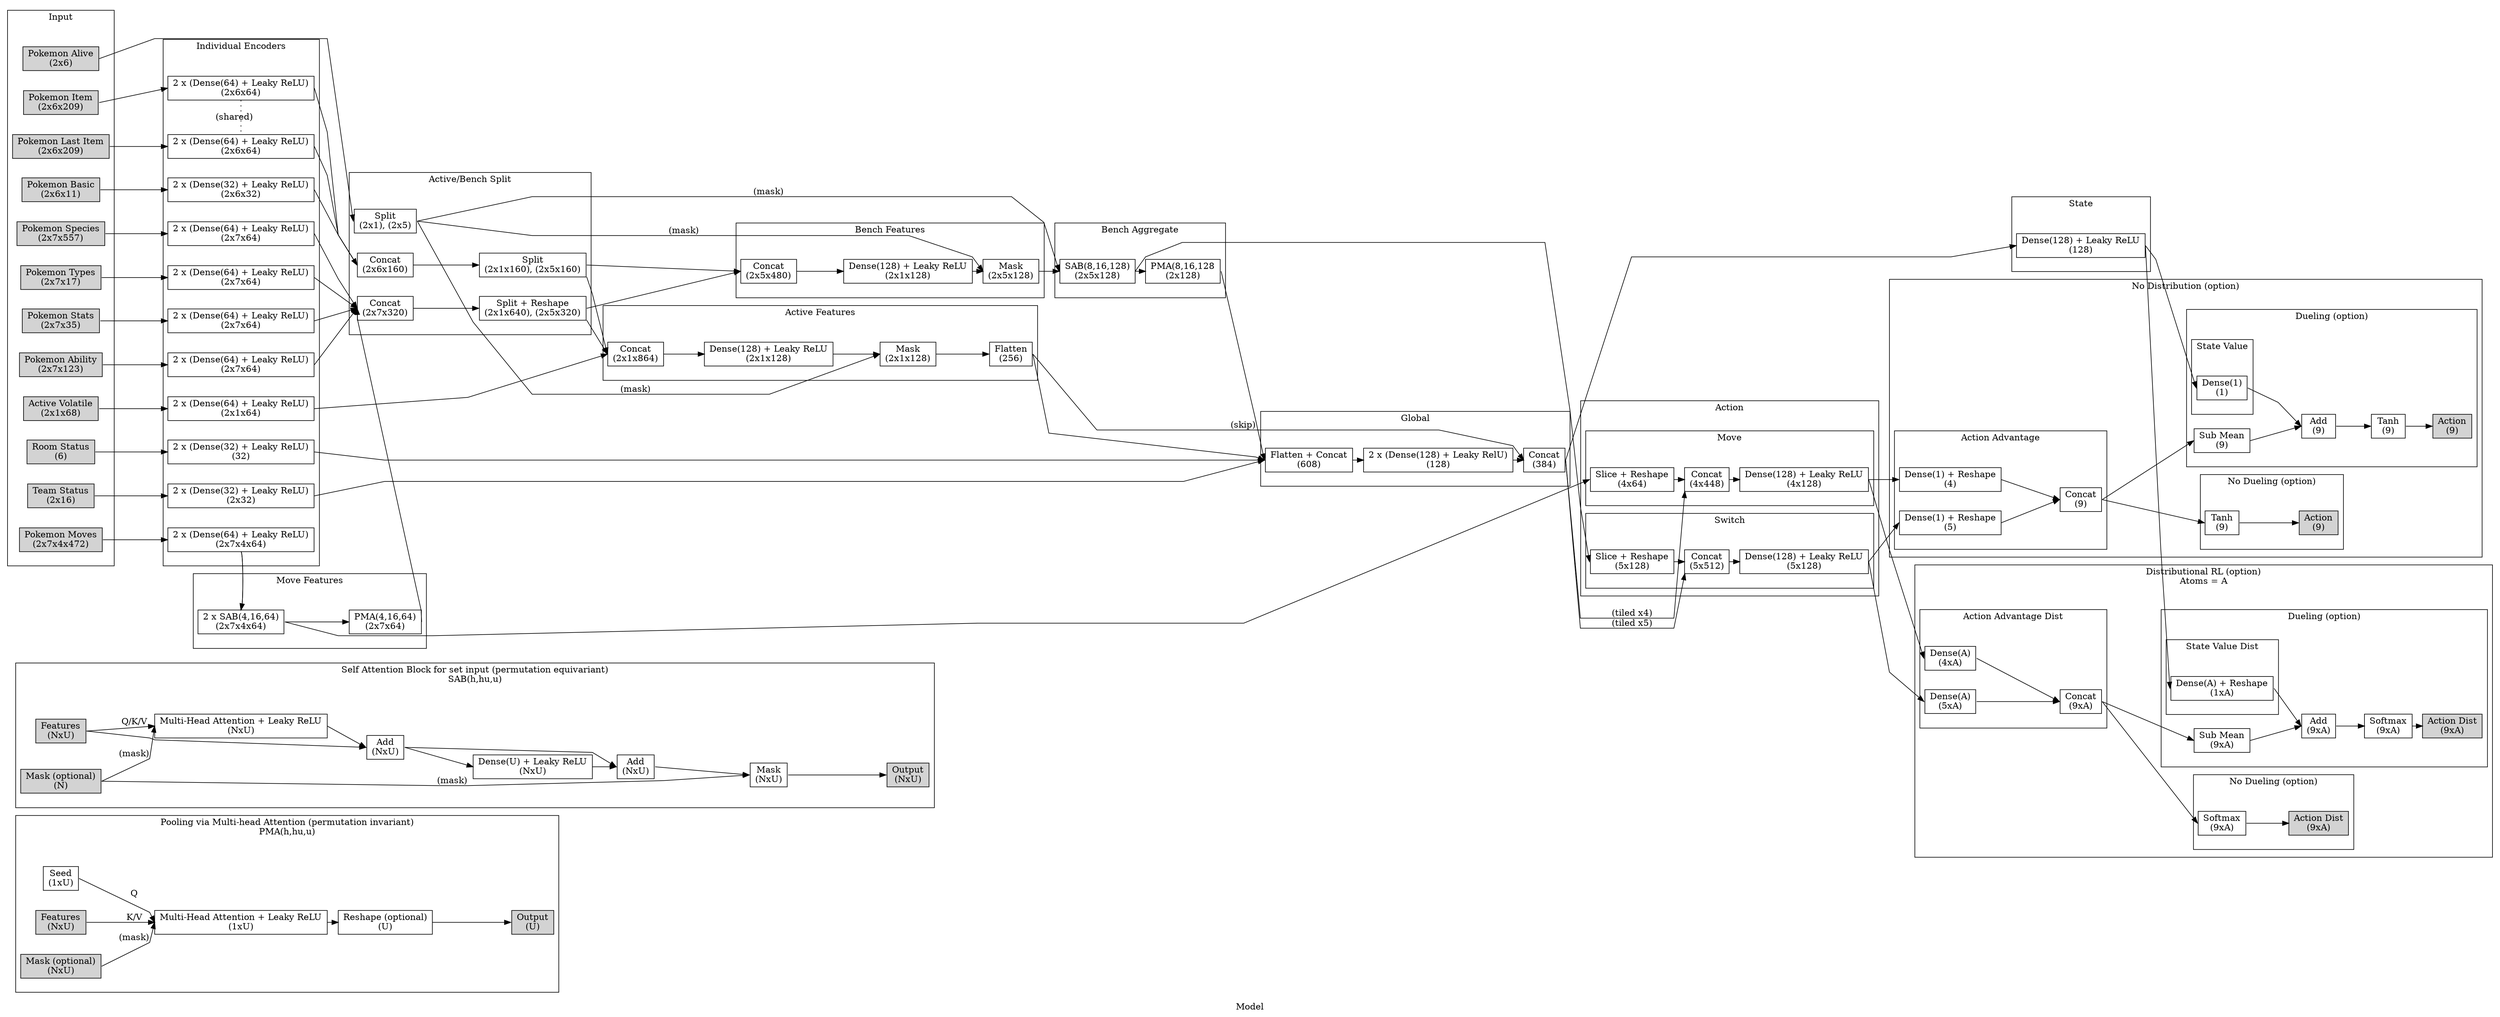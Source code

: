 digraph model {
    label = "Model"
    node [shape=rect]
    rankdir = LR
    splines = polyline
    ranksep = .1
    nodesep = .1
    ratio = .4

    subgraph cluster_pma {
        label = "Pooling via Multi-head Attention (permutation invariant)\nPMA(h,hu,u)"

        pma_seed [label="Seed\n(1xU)"]
        pma_features [style=filled label="Features\n(NxU)"]
        pma_mask [style=filled label="Mask (optional)\n(NxU)"]
        pma_attention [label="Multi-Head Attention + Leaky ReLU\n(1xU)"]
        pma_reshape [label="Reshape (optional)\n(U)"]
        pma_out [style=filled label="Output\n(U)"]

        pma_features:e -> pma_attention:w [label="K/V"]
        pma_seed:e -> pma_attention:w [label="Q"]
        pma_mask:e -> pma_attention:w [label="\n(mask)"]
        pma_attention:e -> pma_reshape:w
        pma_reshape:e -> pma_out:w
    }

    subgraph cluster_sab {
        label = "Self Attention Block for set input (permutation equivariant)\nSAB(h,hu,u)"

        sab_features [style=filled label="Features\n(NxU)"]
        sab_mask [style=filled label="Mask (optional)\n(N)"]
        sab_attention [label="Multi-Head Attention + Leaky ReLU\n(NxU)"]
        sab_residual_1 [label="Add\n(NxU)"]
        sab_attention_dense [label="Dense(U) + Leaky ReLU\n(NxU)"]
        sab_residual_2 [label="Add\n(NxU)"]
        sab_attention_mask [label="Mask\n(NxU)"]
        sab_out [style=filled label="Output\n(NxU)"]

        sab_features:e -> sab_attention:w [label="Q/K/V"]
        sab_mask:e -> sab_attention:w [label="\n\n(mask)"]
        sab_attention:e -> sab_residual_1:w
        sab_residual_1:e -> sab_attention_dense:w
        sab_attention_dense:e -> sab_residual_2:w
        sab_residual_2:e -> sab_attention_mask:w
        sab_mask:e -> sab_attention_mask:w [label="\n(mask)"]
        sab_attention_mask:e -> sab_out:w
        sab_features:e -> sab_residual_1:w
        sab_residual_1:e -> sab_residual_2:w
    }

    subgraph cluster_input {
        label = "Input"

        node [style=filled]
        room_status [label="Room Status\n(6)"]
        team_status [label="Team Status\n(2x16)"]
        active_volatile [label="Active Volatile\n(2x1x68)"]
        pokemon_alive [label="Pokemon Alive\n(2x6)"]
        pokemon_basic [label="Pokemon Basic\n(2x6x11)"]
        pokemon_species [label="Pokemon Species\n(2x7x557)"]
        pokemon_types [label="Pokemon Types\n(2x7x17)"]
        pokemon_stats [label="Pokemon Stats\n(2x7x35)"]
        pokemon_ability [label="Pokemon Ability\n(2x7x123)"]
        pokemon_item [label="Pokemon Item\n(2x6x209)"]
        pokemon_last_item [label="Pokemon Last Item\n(2x6x209)"]
        pokemon_moves [label="Pokemon Moves\n(2x7x4x472)"]
    }

    subgraph cluster_encoder {
        label = "Individual Encoders"

        room_status_dense [label = "2 x (Dense(32) + Leaky ReLU)\n(32)"]
        team_status_dense [label = "2 x (Dense(32) + Leaky ReLU)\n(2x32)"]
        active_volatile_dense [label = "2 x (Dense(64) + Leaky ReLU)\n(2x1x64)"]
        pokemon_basic_dense [label="2 x (Dense(32) + Leaky ReLU)\n(2x6x32)"]
        pokemon_species_dense [label="2 x (Dense(64) + Leaky ReLU)\n(2x7x64)"]
        pokemon_types_dense [label="2 x (Dense(64) + Leaky ReLU)\n(2x7x64)"]
        pokemon_stats_dense [label="2 x (Dense(64) + Leaky ReLU)\n(2x7x64)"]
        pokemon_ability_dense [label="2 x (Dense(64) + Leaky ReLU)\n(2x7x64)"]
        pokemon_item_dense [label="2 x (Dense(64) + Leaky ReLU)\n(2x6x64)"]
        pokemon_last_item_dense [label="2 x (Dense(64) + Leaky ReLU)\n(2x6x64)"]
        pokemon_moves_dense [label="2 x (Dense(64) + Leaky ReLU)\n(2x7x4x64)"]

        room_status:e -> room_status_dense:w
        team_status:e -> team_status_dense:w
        active_volatile:e -> active_volatile_dense:w
        pokemon_basic:e -> pokemon_basic_dense:w
        pokemon_species:e -> pokemon_species_dense:w
        pokemon_types:e -> pokemon_types_dense:w
        pokemon_stats:e -> pokemon_stats_dense:w
        pokemon_ability:e -> pokemon_ability_dense:w
        pokemon_item:e -> pokemon_item_dense:w
        pokemon_last_item:e -> pokemon_last_item_dense:w
        pokemon_moves:e -> pokemon_moves_dense:w

        edge [dir=none constraint=false style=dotted label="(shared)"]
        pokemon_item_dense -> pokemon_last_item_dense
    }

    subgraph cluster_move {
        label = "Move Features"

        pokemon_moves_attention [label="2 x SAB(4,16,64)\n(2x7x4x64)"]
        pokemon_moves_aggregate [label="PMA(4,16,64)\n(2x7x64)"]

        pokemon_moves_dense:s -> pokemon_moves_attention:n
        pokemon_moves_attention:e -> pokemon_moves_aggregate:w

        pokemon_moves -> pokemon_moves_attention [style=invis]
    }

    subgraph cluster_split {
        label = "Active/Bench Split"

        active_and_pokemon_concat [label="Concat\n(2x7x320)"]
        active_and_pokemon_split [label="Split + Reshape\n(2x1x640), (2x5x320)"]
        pokemon_concat [label="Concat\n(2x6x160)"]
        pokemon_split [label="Split\n(2x1x160), (2x5x160)"]
        alive_split [label="Split\n(2x1), (2x5)"]

        pokemon_species_dense:e -> active_and_pokemon_concat:w
        pokemon_types_dense:e -> active_and_pokemon_concat:w
        pokemon_stats_dense:e -> active_and_pokemon_concat:w
        pokemon_ability_dense:e -> active_and_pokemon_concat:w
        pokemon_moves_aggregate:e -> active_and_pokemon_concat:w
        active_and_pokemon_concat:e -> active_and_pokemon_split:w
        pokemon_basic_dense:e -> pokemon_concat:w
        pokemon_item_dense:e -> pokemon_concat:w
        pokemon_last_item_dense:e -> pokemon_concat:w
        pokemon_concat:e -> pokemon_split:w
        pokemon_alive:e -> alive_split:w
    }

    subgraph cluster_active {
        label = "Active Features"

        active_concat [label="Concat\n(2x1x864)"]
        active_dense [label="Dense(128) + Leaky ReLU\n(2x1x128)"]
        active_mask [label="Mask\n(2x1x128)"]
        active_flatten [label="Flatten\n(256)"]

        active_volatile_dense:e -> active_concat:w
        active_and_pokemon_split:se -> active_concat:w
        pokemon_split:se -> active_concat:w
        active_concat:e -> active_dense:w
        active_dense:e -> active_mask:w
        alive_split:e -> active_mask:w [label="(mask)"]
        active_mask:e -> active_flatten:w
    }

    subgraph cluster_bench {
        label = "Bench Features"

        bench_concat [label="Concat\n(2x5x480)"]
        bench_dense [label="Dense(128) + Leaky ReLU\n(2x1x128)"]
        bench_mask [label="Mask\n(2x5x128)"]

        active_and_pokemon_split:e -> bench_concat:w
        pokemon_split:e ->  bench_concat:w
        bench_concat -> bench_dense -> bench_mask:w
        alive_split:e -> bench_mask:w [label="\n(mask)"]

        active_concat -> bench_concat [style=invis]
    }

    subgraph cluster_bench_aggregate {
        label = "Bench Aggregate"

        bench_attention [label="SAB(8,16,128)\n(2x5x128)"]
        bench_aggregate [label="PMA(8,16,128\n(2x128)"]

        bench_mask:e -> bench_attention:w
        bench_attention:e -> bench_aggregate:w
        alive_split:e -> bench_attention:w [label="(mask)"]
    }

    subgraph cluster_global {
        label = "Global"

        global_concat [label="Flatten + Concat\n(608)"]
        global_dense [label="2 x (Dense(128) + Leaky RelU)\n(128)"]
        active_global_concat [label="Concat\n(384)"]

        room_status_dense:e ->  global_concat:w
        team_status_dense:e -> global_concat:w
        active_flatten:e -> global_concat:w
        bench_aggregate:e -> global_concat:w
        global_concat:e -> global_dense:w
        global_dense:e -> active_global_concat:w
        active_flatten:e -> active_global_concat:w [label="(skip)"]
    }

    subgraph cluster_action {
        label = "Action"

        subgraph cluster_action_move {
            label = "Move"

            action_move_slice [label="Slice + Reshape\n(4x64)"]
            action_move_concat [label="Concat\n(4x448)"]
            action_move_dense [label="Dense(128) + Leaky ReLU\n(4x128)"]

            pokemon_moves_attention:e -> action_move_slice:w
            action_move_slice:e -> action_move_concat:w
            active_global_concat:e -> action_move_concat:sw [label="\n\n(tiled x4)"]
            action_move_concat:e -> action_move_dense:w

            global_concat -> action_move_slice [style=invis]
        }

        subgraph cluster_action_switch {
            label = "Switch"

            action_switch_slice [label="Slice + Reshape\n(5x128)"]
            action_switch_concat [label="Concat\n(5x512)"]
            action_switch_dense [label="Dense(128) + Leaky ReLU\n(5x128)"]

            bench_attention:e -> action_switch_slice:w
            action_switch_slice:e -> action_switch_concat:w
            active_global_concat:e -> action_switch_concat:sw [label="(tiled x5)"]
            action_switch_concat:e -> action_switch_dense:w

            active_global_concat -> action_switch_slice [style=invis]
        }
    }

    subgraph cluster_value {
        label = "State"

        value_dense [label="Dense(128) + Leaky ReLU\n(128)"]

        active_global_concat:e -> value_dense:w
    }

    subgraph cluster_nodist {
        label = "No Distribution (option)"

        subgraph cluster_dueling_action {
            label = "Action Advantage"

            action_move_adv [label="Dense(1) + Reshape\n(4)"]
            action_switch_adv [label="Dense(1) + Reshape\n(5)"]
            adv [label="Concat\n(9)"]

            action_move_dense:e -> action_move_adv:w
            action_switch_dense:e -> action_switch_adv:w
            action_move_adv:e -> adv:w
            action_switch_adv:e -> adv:w
        }

        subgraph cluster_nodist_nodueling {
            label = "No Dueling (option)"

            q [label="Tanh\n(9)"]
            output [style=filled label="Action\n(9)"]

            adv:e -> q:w
            q:e -> output:w
        }

        subgraph cluster_nodist_dueling {
            label = "Dueling (option)"

            subgraph cluster_dueling_value {
                label = "State Value"

                v [label="Dense(1)\n(1)"]

                value_dense:e -> v:w
            }

            adv_centered [label="Sub Mean\n(9)"]
            q_dueling [label="Add\n(9)"]
            q_dueling_tanh [label="Tanh\n(9)"]
            dueling_output [style=filled label="Action\n(9)"]

            adv:e -> adv_centered:w
            adv_centered:e -> q_dueling:w
            v:e -> q_dueling:w
            q_dueling:e -> q_dueling_tanh:w
            q_dueling_tanh:e -> dueling_output:w
        }
    }

    subgraph cluster_dist {
        label = "Distributional RL (option)\nAtoms = A"

        subgraph cluster_dist_action {
            label = "Action Advantage Dist"

            action_move_adv_logits [label="Dense(A)\n(4xA)"]
            action_switch_adv_logits [label="Dense(A)\n(5xA)"]
            adv_logits [label="Concat\n(9xA)"]

            action_move_dense:e -> action_move_adv_logits:w
            action_switch_dense:e -> action_switch_adv_logits:w
            action_move_adv_logits:e -> adv_logits:w
            action_switch_adv_logits:e -> adv_logits:w
        }

        subgraph cluster_dist_nodueling {
            label = "No Dueling (option)"

            q_dist [label="Softmax\n(9xA)"]
            dist_output [style=filled label="Action Dist\n(9xA)"]

            adv_logits:e -> q_dist:w
            q_dist:e -> dist_output:w
        }

        subgraph cluster_dist_dueling {
            label = "Dueling (option)"

            subgraph cluster_dist_value {
                label = "State Value Dist"

                v_logits [label="Dense(A) + Reshape\n(1xA)"]

                value_dense:e -> v_logits:w

                adv_logits -> v_logits [style=invis]
            }

            adv_centered_logits [label="Sub Mean\n(9xA)"]
            q_logits [label="Add\n(9xA)"]
            q_dist_dueling [label="Softmax\n(9xA)"]
            dist_dueling_output [style=filled label="Action Dist\n(9xA)"]

            adv_logits:e -> adv_centered_logits:w
            adv_centered_logits:e -> q_logits:w
            v_logits:e -> q_logits:w
            q_logits:e -> q_dist_dueling:w
            q_dist_dueling:e -> dist_dueling_output:w
        }
    }
}
